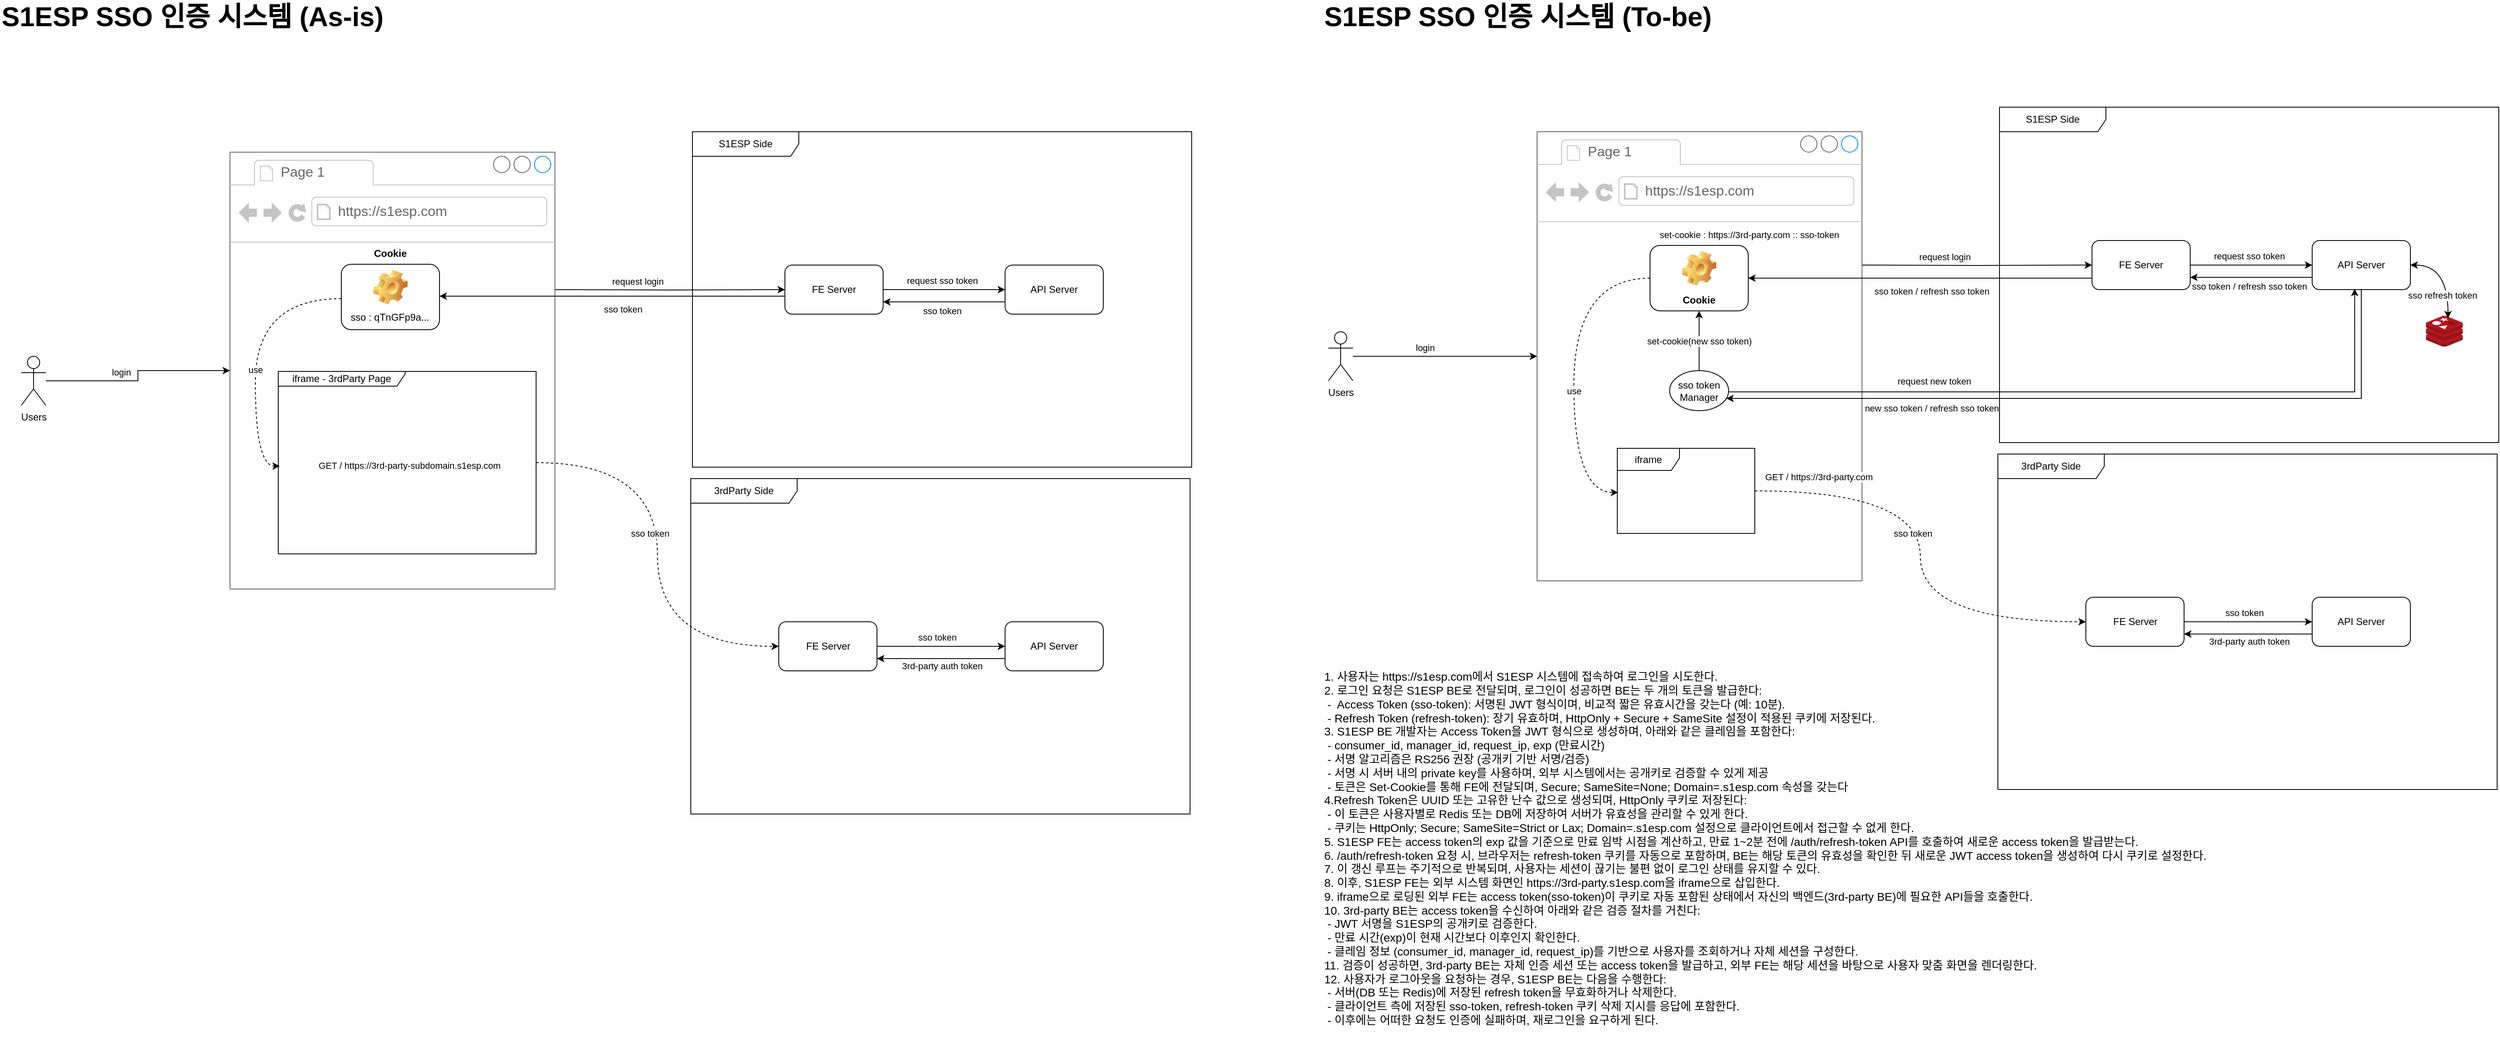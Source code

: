 <mxfile version="27.0.6">
  <diagram name="페이지-1" id="8mMjFByBqZ8wEZKrKUkN">
    <mxGraphModel dx="3322" dy="2395" grid="0" gridSize="10" guides="1" tooltips="1" connect="1" arrows="1" fold="1" page="1" pageScale="1" pageWidth="1600" pageHeight="1400" math="0" shadow="0">
      <root>
        <mxCell id="0" />
        <mxCell id="1" parent="0" />
        <mxCell id="QOJlggBWHbBiH2H2tHko-1" value="S1ESP Side" style="shape=umlFrame;whiteSpace=wrap;html=1;pointerEvents=0;width=130;height=30;" parent="1" vertex="1">
          <mxGeometry x="899" y="-1216" width="610" height="410" as="geometry" />
        </mxCell>
        <mxCell id="QOJlggBWHbBiH2H2tHko-2" value="3rdParty Side" style="shape=umlFrame;whiteSpace=wrap;html=1;pointerEvents=0;width=130;height=30;" parent="1" vertex="1">
          <mxGeometry x="897" y="-792" width="610" height="410" as="geometry" />
        </mxCell>
        <mxCell id="QOJlggBWHbBiH2H2tHko-6" style="edgeStyle=orthogonalEdgeStyle;rounded=0;orthogonalLoop=1;jettySize=auto;html=1;" parent="1" source="QOJlggBWHbBiH2H2tHko-3" target="QOJlggBWHbBiH2H2tHko-20" edge="1">
          <mxGeometry relative="1" as="geometry" />
        </mxCell>
        <mxCell id="QOJlggBWHbBiH2H2tHko-7" value="login" style="edgeLabel;html=1;align=center;verticalAlign=middle;resizable=0;points=[];" parent="QOJlggBWHbBiH2H2tHko-6" vertex="1" connectable="0">
          <mxGeometry x="-0.372" y="2" relative="1" as="geometry">
            <mxPoint x="17" y="-9" as="offset" />
          </mxGeometry>
        </mxCell>
        <mxCell id="QOJlggBWHbBiH2H2tHko-3" value="Users" style="shape=umlActor;verticalLabelPosition=bottom;verticalAlign=top;html=1;outlineConnect=0;" parent="1" vertex="1">
          <mxGeometry x="79" y="-941.5" width="30" height="60" as="geometry" />
        </mxCell>
        <mxCell id="QOJlggBWHbBiH2H2tHko-14" style="edgeStyle=orthogonalEdgeStyle;rounded=0;orthogonalLoop=1;jettySize=auto;html=1;entryX=1;entryY=0.75;entryDx=0;entryDy=0;exitX=0;exitY=0.75;exitDx=0;exitDy=0;" parent="1" source="QOJlggBWHbBiH2H2tHko-4" target="QOJlggBWHbBiH2H2tHko-5" edge="1">
          <mxGeometry relative="1" as="geometry" />
        </mxCell>
        <mxCell id="QOJlggBWHbBiH2H2tHko-15" value="sso token / refresh sso token" style="edgeLabel;html=1;align=center;verticalAlign=middle;resizable=0;points=[];" parent="QOJlggBWHbBiH2H2tHko-14" vertex="1" connectable="0">
          <mxGeometry x="0.06" y="2" relative="1" as="geometry">
            <mxPoint x="2" y="9" as="offset" />
          </mxGeometry>
        </mxCell>
        <mxCell id="QOJlggBWHbBiH2H2tHko-4" value="&lt;div&gt;&lt;span style=&quot;background-color: transparent; color: light-dark(rgb(0, 0, 0), rgb(255, 255, 255));&quot;&gt;API Server&lt;/span&gt;&lt;/div&gt;" style="rounded=1;whiteSpace=wrap;html=1;" parent="1" vertex="1">
          <mxGeometry x="1281" y="-1053" width="120" height="60" as="geometry" />
        </mxCell>
        <mxCell id="QOJlggBWHbBiH2H2tHko-8" style="edgeStyle=orthogonalEdgeStyle;rounded=0;orthogonalLoop=1;jettySize=auto;html=1;" parent="1" source="QOJlggBWHbBiH2H2tHko-5" target="QOJlggBWHbBiH2H2tHko-4" edge="1">
          <mxGeometry relative="1" as="geometry" />
        </mxCell>
        <mxCell id="QOJlggBWHbBiH2H2tHko-9" value="request sso token" style="edgeLabel;html=1;align=center;verticalAlign=middle;resizable=0;points=[];" parent="QOJlggBWHbBiH2H2tHko-8" vertex="1" connectable="0">
          <mxGeometry x="-0.223" relative="1" as="geometry">
            <mxPoint x="14" y="-11" as="offset" />
          </mxGeometry>
        </mxCell>
        <mxCell id="QOJlggBWHbBiH2H2tHko-5" value="FE Server" style="rounded=1;whiteSpace=wrap;html=1;" parent="1" vertex="1">
          <mxGeometry x="1012" y="-1053" width="120" height="60" as="geometry" />
        </mxCell>
        <mxCell id="QOJlggBWHbBiH2H2tHko-32" style="edgeStyle=orthogonalEdgeStyle;rounded=0;orthogonalLoop=1;jettySize=auto;html=1;" parent="1" source="QOJlggBWHbBiH2H2tHko-10" target="QOJlggBWHbBiH2H2tHko-11" edge="1">
          <mxGeometry relative="1" as="geometry" />
        </mxCell>
        <mxCell id="QOJlggBWHbBiH2H2tHko-35" value="sso token" style="edgeLabel;html=1;align=center;verticalAlign=middle;resizable=0;points=[];" parent="QOJlggBWHbBiH2H2tHko-32" vertex="1" connectable="0">
          <mxGeometry x="-0.119" y="1" relative="1" as="geometry">
            <mxPoint x="4" y="-10" as="offset" />
          </mxGeometry>
        </mxCell>
        <mxCell id="QOJlggBWHbBiH2H2tHko-10" value="FE Server" style="rounded=1;whiteSpace=wrap;html=1;" parent="1" vertex="1">
          <mxGeometry x="1004.5" y="-617" width="120" height="60" as="geometry" />
        </mxCell>
        <mxCell id="QOJlggBWHbBiH2H2tHko-36" style="edgeStyle=orthogonalEdgeStyle;rounded=0;orthogonalLoop=1;jettySize=auto;html=1;entryX=1;entryY=0.75;entryDx=0;entryDy=0;" parent="1" source="QOJlggBWHbBiH2H2tHko-11" target="QOJlggBWHbBiH2H2tHko-10" edge="1">
          <mxGeometry relative="1" as="geometry">
            <Array as="points">
              <mxPoint x="1247" y="-572" />
              <mxPoint x="1247" y="-572" />
            </Array>
          </mxGeometry>
        </mxCell>
        <mxCell id="QOJlggBWHbBiH2H2tHko-37" value="3rd-party auth token" style="edgeLabel;html=1;align=center;verticalAlign=middle;resizable=0;points=[];" parent="QOJlggBWHbBiH2H2tHko-36" vertex="1" connectable="0">
          <mxGeometry x="0.075" y="-4" relative="1" as="geometry">
            <mxPoint x="7" y="13" as="offset" />
          </mxGeometry>
        </mxCell>
        <mxCell id="QOJlggBWHbBiH2H2tHko-11" value="&lt;div&gt;&lt;span style=&quot;background-color: transparent; color: light-dark(rgb(0, 0, 0), rgb(255, 255, 255));&quot;&gt;API Server&lt;/span&gt;&lt;/div&gt;" style="rounded=1;whiteSpace=wrap;html=1;" parent="1" vertex="1">
          <mxGeometry x="1281" y="-617" width="120" height="60" as="geometry" />
        </mxCell>
        <mxCell id="QOJlggBWHbBiH2H2tHko-24" style="edgeStyle=orthogonalEdgeStyle;rounded=0;orthogonalLoop=1;jettySize=auto;html=1;" parent="1" target="QOJlggBWHbBiH2H2tHko-5" edge="1">
          <mxGeometry relative="1" as="geometry">
            <mxPoint x="727" y="-1023" as="sourcePoint" />
          </mxGeometry>
        </mxCell>
        <mxCell id="QOJlggBWHbBiH2H2tHko-59" value="request login" style="edgeLabel;html=1;align=center;verticalAlign=middle;resizable=0;points=[];" parent="QOJlggBWHbBiH2H2tHko-24" vertex="1" connectable="0">
          <mxGeometry x="-0.124" relative="1" as="geometry">
            <mxPoint x="-20" y="-11" as="offset" />
          </mxGeometry>
        </mxCell>
        <mxCell id="QOJlggBWHbBiH2H2tHko-20" value="" style="strokeWidth=1;shadow=0;dashed=0;align=center;html=1;shape=mxgraph.mockup.containers.browserWindow;rSize=0;strokeColor=#666666;strokeColor2=#008cff;strokeColor3=#c4c4c4;mainText=,;recursiveResize=0;" parent="1" vertex="1">
          <mxGeometry x="334" y="-1186" width="397" height="549" as="geometry" />
        </mxCell>
        <mxCell id="QOJlggBWHbBiH2H2tHko-21" value="Page 1" style="strokeWidth=1;shadow=0;dashed=0;align=center;html=1;shape=mxgraph.mockup.containers.anchor;fontSize=17;fontColor=#666666;align=left;whiteSpace=wrap;" parent="QOJlggBWHbBiH2H2tHko-20" vertex="1">
          <mxGeometry x="60" y="12" width="110" height="26" as="geometry" />
        </mxCell>
        <mxCell id="QOJlggBWHbBiH2H2tHko-22" value="https://s1esp.com" style="strokeWidth=1;shadow=0;dashed=0;align=center;html=1;shape=mxgraph.mockup.containers.anchor;rSize=0;fontSize=17;fontColor=#666666;align=left;" parent="QOJlggBWHbBiH2H2tHko-20" vertex="1">
          <mxGeometry x="130" y="60" width="250" height="26" as="geometry" />
        </mxCell>
        <mxCell id="QOJlggBWHbBiH2H2tHko-27" value="Cookie" style="label;whiteSpace=wrap;html=1;align=center;verticalAlign=bottom;spacingLeft=0;spacingBottom=4;imageAlign=center;imageVerticalAlign=top;image=img/clipart/Gear_128x128.png" parent="QOJlggBWHbBiH2H2tHko-20" vertex="1">
          <mxGeometry x="138" y="139" width="120" height="80" as="geometry" />
        </mxCell>
        <mxCell id="QOJlggBWHbBiH2H2tHko-28" value="iframe" style="shape=umlFrame;whiteSpace=wrap;html=1;pointerEvents=0;width=76;height=27;" parent="QOJlggBWHbBiH2H2tHko-20" vertex="1">
          <mxGeometry x="98" y="387" width="168" height="104" as="geometry" />
        </mxCell>
        <mxCell id="QOJlggBWHbBiH2H2tHko-63" value="set-cookie(new sso token)" style="edgeStyle=orthogonalEdgeStyle;rounded=0;orthogonalLoop=1;jettySize=auto;html=1;entryX=0.5;entryY=1;entryDx=0;entryDy=0;" parent="QOJlggBWHbBiH2H2tHko-20" source="QOJlggBWHbBiH2H2tHko-48" target="QOJlggBWHbBiH2H2tHko-27" edge="1">
          <mxGeometry relative="1" as="geometry" />
        </mxCell>
        <mxCell id="QOJlggBWHbBiH2H2tHko-48" value="sso token&lt;br&gt;Manager" style="ellipse;whiteSpace=wrap;html=1;" parent="QOJlggBWHbBiH2H2tHko-20" vertex="1">
          <mxGeometry x="162" y="292" width="72" height="49" as="geometry" />
        </mxCell>
        <mxCell id="QOJlggBWHbBiH2H2tHko-62" style="edgeStyle=orthogonalEdgeStyle;rounded=0;orthogonalLoop=1;jettySize=auto;html=1;exitX=0.5;exitY=1;exitDx=0;exitDy=0;" parent="QOJlggBWHbBiH2H2tHko-20" source="QOJlggBWHbBiH2H2tHko-48" target="QOJlggBWHbBiH2H2tHko-48" edge="1">
          <mxGeometry relative="1" as="geometry" />
        </mxCell>
        <mxCell id="QOJlggBWHbBiH2H2tHko-64" style="edgeStyle=orthogonalEdgeStyle;rounded=0;orthogonalLoop=1;jettySize=auto;html=1;entryX=0.006;entryY=0.519;entryDx=0;entryDy=0;entryPerimeter=0;curved=1;dashed=1;" parent="QOJlggBWHbBiH2H2tHko-20" source="QOJlggBWHbBiH2H2tHko-27" target="QOJlggBWHbBiH2H2tHko-28" edge="1">
          <mxGeometry relative="1" as="geometry">
            <Array as="points">
              <mxPoint x="45" y="179" />
              <mxPoint x="45" y="441" />
            </Array>
          </mxGeometry>
        </mxCell>
        <mxCell id="QOJlggBWHbBiH2H2tHko-65" value="use" style="edgeLabel;html=1;align=center;verticalAlign=middle;resizable=0;points=[];" parent="QOJlggBWHbBiH2H2tHko-64" vertex="1" connectable="0">
          <mxGeometry x="0.13" relative="1" as="geometry">
            <mxPoint as="offset" />
          </mxGeometry>
        </mxCell>
        <mxCell id="QOJlggBWHbBiH2H2tHko-25" style="edgeStyle=orthogonalEdgeStyle;rounded=0;orthogonalLoop=1;jettySize=auto;html=1;entryX=1;entryY=0.5;entryDx=0;entryDy=0;" parent="1" source="QOJlggBWHbBiH2H2tHko-5" target="QOJlggBWHbBiH2H2tHko-27" edge="1">
          <mxGeometry relative="1" as="geometry">
            <Array as="points">
              <mxPoint x="869" y="-1007" />
              <mxPoint x="869" y="-1007" />
            </Array>
          </mxGeometry>
        </mxCell>
        <mxCell id="QOJlggBWHbBiH2H2tHko-26" value="sso token / refresh sso token" style="edgeLabel;html=1;align=center;verticalAlign=middle;resizable=0;points=[];" parent="QOJlggBWHbBiH2H2tHko-25" vertex="1" connectable="0">
          <mxGeometry x="0.62" y="-1" relative="1" as="geometry">
            <mxPoint x="144" y="17" as="offset" />
          </mxGeometry>
        </mxCell>
        <mxCell id="QOJlggBWHbBiH2H2tHko-45" value="set-cookie : https://3rd-party.com :: sso-token" style="edgeLabel;html=1;align=center;verticalAlign=middle;resizable=0;points=[];" parent="QOJlggBWHbBiH2H2tHko-25" vertex="1" connectable="0">
          <mxGeometry x="0.631" y="1" relative="1" as="geometry">
            <mxPoint x="-77" y="-54" as="offset" />
          </mxGeometry>
        </mxCell>
        <mxCell id="QOJlggBWHbBiH2H2tHko-31" style="edgeStyle=orthogonalEdgeStyle;rounded=0;orthogonalLoop=1;jettySize=auto;html=1;entryX=0;entryY=0.5;entryDx=0;entryDy=0;curved=1;dashed=1;" parent="1" source="QOJlggBWHbBiH2H2tHko-28" target="QOJlggBWHbBiH2H2tHko-10" edge="1">
          <mxGeometry relative="1" as="geometry" />
        </mxCell>
        <mxCell id="QOJlggBWHbBiH2H2tHko-33" value="GET / https://3rd-party.com" style="edgeLabel;html=1;align=center;verticalAlign=middle;resizable=0;points=[];" parent="QOJlggBWHbBiH2H2tHko-31" vertex="1" connectable="0">
          <mxGeometry x="0.038" y="5" relative="1" as="geometry">
            <mxPoint x="-130" y="-108" as="offset" />
          </mxGeometry>
        </mxCell>
        <mxCell id="QOJlggBWHbBiH2H2tHko-67" value="sso token" style="edgeLabel;html=1;align=center;verticalAlign=middle;resizable=0;points=[];" parent="QOJlggBWHbBiH2H2tHko-31" vertex="1" connectable="0">
          <mxGeometry x="-0.101" y="-10" relative="1" as="geometry">
            <mxPoint as="offset" />
          </mxGeometry>
        </mxCell>
        <mxCell id="QOJlggBWHbBiH2H2tHko-42" value="" style="image;sketch=0;aspect=fixed;html=1;points=[];align=center;fontSize=12;image=img/lib/mscae/Cache_Redis_Product.svg;" parent="1" vertex="1">
          <mxGeometry x="1420" y="-961" width="45" height="37.8" as="geometry" />
        </mxCell>
        <mxCell id="QOJlggBWHbBiH2H2tHko-43" style="edgeStyle=orthogonalEdgeStyle;rounded=0;orthogonalLoop=1;jettySize=auto;html=1;entryX=0.6;entryY=0.079;entryDx=0;entryDy=0;entryPerimeter=0;curved=1;startArrow=classic;startFill=1;" parent="1" source="QOJlggBWHbBiH2H2tHko-4" target="QOJlggBWHbBiH2H2tHko-42" edge="1">
          <mxGeometry relative="1" as="geometry" />
        </mxCell>
        <mxCell id="QOJlggBWHbBiH2H2tHko-44" value="sso refresh token" style="edgeLabel;html=1;align=center;verticalAlign=middle;resizable=0;points=[];" parent="QOJlggBWHbBiH2H2tHko-43" vertex="1" connectable="0">
          <mxGeometry x="-0.441" y="-14" relative="1" as="geometry">
            <mxPoint x="8" y="23" as="offset" />
          </mxGeometry>
        </mxCell>
        <mxCell id="QOJlggBWHbBiH2H2tHko-52" style="edgeStyle=orthogonalEdgeStyle;rounded=0;orthogonalLoop=1;jettySize=auto;html=1;exitX=1;exitY=0.5;exitDx=0;exitDy=0;entryX=0.433;entryY=0.983;entryDx=0;entryDy=0;entryPerimeter=0;" parent="1" source="QOJlggBWHbBiH2H2tHko-48" target="QOJlggBWHbBiH2H2tHko-4" edge="1">
          <mxGeometry relative="1" as="geometry">
            <Array as="points">
              <mxPoint x="568" y="-868" />
              <mxPoint x="1333" y="-868" />
            </Array>
          </mxGeometry>
        </mxCell>
        <mxCell id="QOJlggBWHbBiH2H2tHko-53" value="request new token" style="edgeLabel;html=1;align=center;verticalAlign=middle;resizable=0;points=[];" parent="QOJlggBWHbBiH2H2tHko-52" vertex="1" connectable="0">
          <mxGeometry x="-0.231" y="3" relative="1" as="geometry">
            <mxPoint x="-91" y="-10" as="offset" />
          </mxGeometry>
        </mxCell>
        <mxCell id="QOJlggBWHbBiH2H2tHko-56" style="rounded=0;orthogonalLoop=1;jettySize=auto;html=1;startArrow=classic;startFill=1;endArrow=none;edgeStyle=orthogonalEdgeStyle;entryX=0.5;entryY=1;entryDx=0;entryDy=0;" parent="1" source="QOJlggBWHbBiH2H2tHko-48" target="QOJlggBWHbBiH2H2tHko-4" edge="1">
          <mxGeometry relative="1" as="geometry">
            <mxPoint x="1341" y="-993" as="targetPoint" />
            <Array as="points">
              <mxPoint x="1341" y="-860" />
            </Array>
          </mxGeometry>
        </mxCell>
        <mxCell id="QOJlggBWHbBiH2H2tHko-57" value="new sso token / refresh sso token" style="edgeLabel;html=1;align=center;verticalAlign=middle;resizable=0;points=[];" parent="QOJlggBWHbBiH2H2tHko-56" vertex="1" connectable="0">
          <mxGeometry x="-0.216" y="-1" relative="1" as="geometry">
            <mxPoint x="-106" y="11" as="offset" />
          </mxGeometry>
        </mxCell>
        <mxCell id="QOJlggBWHbBiH2H2tHko-66" value="&lt;div&gt;&lt;font style=&quot;font-size: 14px;&quot;&gt;1. 사용자는 https://s1esp.com에서 S1ESP 시스템에 접속하여 로그인을 시도한다.&lt;/font&gt;&lt;/div&gt;&lt;div&gt;&lt;span style=&quot;white-space: normal;&quot;&gt;&lt;font style=&quot;font-size: 14px;&quot;&gt;2. 로그인 요청은 S1ESP BE로 전달되며, 로그인이 성공하면 BE는 두 개의 토큰을 발급한다:&lt;/font&gt;&lt;/span&gt;&lt;/div&gt;&lt;div&gt;&lt;span style=&quot;white-space: normal;&quot;&gt;&lt;font style=&quot;font-size: 14px;&quot;&gt;&amp;nbsp;-&amp;nbsp; Access Token (sso-token): 서명된 JWT 형식이며, 비교적 짧은 유효시간을 갖는다 (예: 10분).&lt;/font&gt;&lt;/span&gt;&lt;/div&gt;&lt;div&gt;&lt;span style=&quot;white-space: normal;&quot;&gt;&lt;font style=&quot;font-size: 14px;&quot;&gt;&amp;nbsp;- Refresh Token (refresh-token): 장기 유효하며, HttpOnly + Secure + SameSite 설정이 적용된 쿠키에 저장된다.&lt;/font&gt;&lt;/span&gt;&lt;/div&gt;&lt;div&gt;&lt;span style=&quot;white-space: normal;&quot;&gt;&lt;font style=&quot;font-size: 14px;&quot;&gt;3. S1ESP BE 개발자는 Access Token을 JWT 형식으로 생성하며, 아래와 같은 클레임을 포함한다:&lt;/font&gt;&lt;/span&gt;&lt;/div&gt;&lt;div&gt;&lt;span style=&quot;white-space: normal;&quot;&gt;&lt;font style=&quot;font-size: 14px;&quot;&gt;&amp;nbsp;- consumer_id, manager_id, request_ip, exp (만료시간)&lt;/font&gt;&lt;/span&gt;&lt;/div&gt;&lt;div&gt;&lt;span style=&quot;white-space: normal;&quot;&gt;&lt;font style=&quot;font-size: 14px;&quot;&gt;&amp;nbsp;-&amp;nbsp;서명 알고리즘은 RS256 권장 (공개키 기반 서명/검증)&lt;/font&gt;&lt;/span&gt;&lt;/div&gt;&lt;div&gt;&lt;span style=&quot;white-space: normal;&quot;&gt;&lt;font style=&quot;font-size: 14px;&quot;&gt;&amp;nbsp;-&amp;nbsp;서명 시 서버 내의 private key를 사용하며, 외부 시스템에서는 공개키로 검증할 수 있게 제공&lt;/font&gt;&lt;/span&gt;&lt;/div&gt;&lt;div&gt;&lt;span style=&quot;white-space: normal;&quot;&gt;&lt;font style=&quot;font-size: 14px;&quot;&gt;&amp;nbsp;-&amp;nbsp;토큰은 Set-Cookie를 통해 FE에 전달되며, Secure; SameSite=None; Domain=.s1esp.com 속성을 갖는다&lt;/font&gt;&lt;/span&gt;&lt;/div&gt;&lt;div&gt;&lt;span style=&quot;white-space: normal;&quot;&gt;&lt;font style=&quot;font-size: 14px;&quot;&gt;4.Refresh Token은 UUID 또는 고유한 난수 값으로 생성되며, HttpOnly 쿠키로 저장된다:&lt;/font&gt;&lt;/span&gt;&lt;/div&gt;&lt;div&gt;&lt;span style=&quot;white-space: normal;&quot;&gt;&lt;font style=&quot;font-size: 14px;&quot;&gt;&amp;nbsp;- 이 토큰은 사용자별로 Redis 또는 DB에 저장하여 서버가 유효성을 관리할 수 있게 한다.&lt;/font&gt;&lt;/span&gt;&lt;/div&gt;&lt;div&gt;&lt;span style=&quot;white-space: normal;&quot;&gt;&lt;font style=&quot;font-size: 14px;&quot;&gt;&amp;nbsp;-&amp;nbsp;쿠키는 HttpOnly; Secure; SameSite=Strict or Lax; Domain=.s1esp.com 설정으로 클라이언트에서 접근할 수 없게 한다.&lt;/font&gt;&lt;/span&gt;&lt;/div&gt;&lt;div&gt;&lt;font style=&quot;font-size: 14px;&quot;&gt;&lt;span style=&quot;white-space: normal;&quot;&gt;5. S1ESP FE는 access token의 exp 값을 기준으로 만료 임박 시점을 계산하고,&amp;nbsp;&lt;/span&gt;&lt;span style=&quot;background-color: transparent; color: light-dark(rgb(0, 0, 0), rgb(255, 255, 255));&quot;&gt;만료 1~2분 전에 /auth/refresh-token API를 호출하여 새로운 access token을 발급받는다.&lt;/span&gt;&lt;/font&gt;&lt;/div&gt;&lt;div&gt;&lt;font style=&quot;font-size: 14px;&quot;&gt;&lt;span style=&quot;white-space: normal;&quot;&gt;6. /auth/refresh-token 요청 시, 브라우저는 refresh-token 쿠키를 자동으로 포함하며,&amp;nbsp;&lt;/span&gt;&lt;span style=&quot;background-color: transparent; color: light-dark(rgb(0, 0, 0), rgb(255, 255, 255));&quot;&gt;BE는 해당 토큰의 유효성을 확인한 뒤 새로운 JWT access token을 생성하여 다시 쿠키로 설정한다.&lt;/span&gt;&lt;/font&gt;&lt;/div&gt;&lt;div&gt;&lt;span style=&quot;white-space: normal;&quot;&gt;&lt;font style=&quot;font-size: 14px;&quot;&gt;7. 이 갱신 루프는 주기적으로 반복되며, 사용자는 세션이 끊기는 불편 없이 로그인 상태를 유지할 수 있다.&lt;/font&gt;&lt;/span&gt;&lt;/div&gt;&lt;div&gt;&lt;span style=&quot;white-space: normal;&quot;&gt;&lt;font style=&quot;font-size: 14px;&quot;&gt;8. 이후, S1ESP FE는 외부 시스템 화면인 https://3rd-party.s1esp.com을 iframe으로 삽입한다.&lt;/font&gt;&lt;/span&gt;&lt;/div&gt;&lt;div&gt;&lt;font style=&quot;font-size: 14px;&quot;&gt;&lt;span style=&quot;white-space: normal;&quot;&gt;9. iframe으로 로딩된 외부 FE는 access token(sso-token)이 쿠키로 자동 포함된 상태에서&amp;nbsp;&lt;/span&gt;&lt;span style=&quot;background-color: transparent; color: light-dark(rgb(0, 0, 0), rgb(255, 255, 255));&quot;&gt;자신의 백엔드(3rd-party BE)에 필요한 API들을 호출한다.&lt;/span&gt;&lt;/font&gt;&lt;/div&gt;&lt;div&gt;&lt;span style=&quot;white-space: normal;&quot;&gt;&lt;font style=&quot;font-size: 14px;&quot;&gt;10. 3rd-party BE는 access token을 수신하여 아래와 같은 검증 절차를 거친다:&lt;/font&gt;&lt;/span&gt;&lt;/div&gt;&lt;div&gt;&lt;span style=&quot;white-space: normal;&quot;&gt;&lt;font style=&quot;font-size: 14px;&quot;&gt;&amp;nbsp;- JWT 서명을 S1ESP의 공개키로 검증한다.&lt;/font&gt;&lt;/span&gt;&lt;/div&gt;&lt;div&gt;&lt;span style=&quot;white-space: normal;&quot;&gt;&lt;font style=&quot;font-size: 14px;&quot;&gt;&amp;nbsp;-&amp;nbsp;만료 시간(exp)이 현재 시간보다 이후인지 확인한다.&lt;/font&gt;&lt;/span&gt;&lt;/div&gt;&lt;div&gt;&lt;span style=&quot;white-space: normal;&quot;&gt;&lt;font style=&quot;font-size: 14px;&quot;&gt;&amp;nbsp;- 클레임 정보 (consumer_id, manager_id, request_ip)를 기반으로 사용자를 조회하거나 자체 세션을 구성한다.&lt;/font&gt;&lt;/span&gt;&lt;/div&gt;&lt;div&gt;&lt;font style=&quot;font-size: 14px;&quot;&gt;&lt;span style=&quot;white-space: normal;&quot;&gt;11. 검증이 성공하면, 3rd-party BE는 자체 인증 세션 또는 access token을 발급하고,&amp;nbsp;&lt;/span&gt;&lt;span style=&quot;background-color: transparent; color: light-dark(rgb(0, 0, 0), rgb(255, 255, 255));&quot;&gt;외부 FE는 해당 세션을 바탕으로 사용자 맞춤 화면을 렌더링한다.&lt;/span&gt;&lt;/font&gt;&lt;/div&gt;&lt;div&gt;&lt;span style=&quot;white-space: normal;&quot;&gt;&lt;font style=&quot;font-size: 14px;&quot;&gt;12. 사용자가 로그아웃을 요청하는 경우, S1ESP BE는 다음을 수행한다:&lt;/font&gt;&lt;/span&gt;&lt;/div&gt;&lt;div&gt;&lt;span style=&quot;white-space: normal;&quot;&gt;&lt;font style=&quot;font-size: 14px;&quot;&gt;&amp;nbsp;- 서버(DB 또는 Redis)에 저장된 refresh token을 무효화하거나 삭제한다.&lt;/font&gt;&lt;/span&gt;&lt;/div&gt;&lt;div&gt;&lt;span style=&quot;white-space: normal;&quot;&gt;&lt;font style=&quot;font-size: 14px;&quot;&gt;&amp;nbsp;-&amp;nbsp;클라이언트 측에 저장된 sso-token, refresh-token 쿠키 삭제 지시를 응답에 포함한다.&lt;/font&gt;&lt;/span&gt;&lt;/div&gt;&lt;div&gt;&lt;span style=&quot;white-space: normal;&quot;&gt;&lt;font style=&quot;font-size: 14px;&quot;&gt;&amp;nbsp;-&amp;nbsp;이후에는 어떠한 요청도 인증에 실패하며, 재로그인을 요구하게 된다.&lt;/font&gt;&lt;/span&gt;&lt;/div&gt;" style="text;html=1;align=left;verticalAlign=middle;whiteSpace=wrap;rounded=0;spacing=2;" parent="1" vertex="1">
          <mxGeometry x="72" y="-565" width="1083" height="509" as="geometry" />
        </mxCell>
        <mxCell id="QOJlggBWHbBiH2H2tHko-69" value="&lt;font style=&quot;font-size: 33px;&quot;&gt;S1ESP SSO 인증 시스템 (To-be)&lt;/font&gt;" style="text;strokeColor=none;fillColor=none;html=1;fontSize=24;fontStyle=1;verticalAlign=middle;align=left;" parent="1" vertex="1">
          <mxGeometry x="72" y="-1347" width="744" height="40" as="geometry" />
        </mxCell>
        <mxCell id="Om0WBh9pu-9xGTDmAmRc-1" value="S1ESP Side" style="shape=umlFrame;whiteSpace=wrap;html=1;pointerEvents=0;width=130;height=30;" vertex="1" parent="1">
          <mxGeometry x="-698" y="-1186" width="610" height="410" as="geometry" />
        </mxCell>
        <mxCell id="Om0WBh9pu-9xGTDmAmRc-2" value="3rdParty Side" style="shape=umlFrame;whiteSpace=wrap;html=1;pointerEvents=0;width=130;height=30;" vertex="1" parent="1">
          <mxGeometry x="-700" y="-762" width="610" height="410" as="geometry" />
        </mxCell>
        <mxCell id="Om0WBh9pu-9xGTDmAmRc-3" style="edgeStyle=orthogonalEdgeStyle;rounded=0;orthogonalLoop=1;jettySize=auto;html=1;" edge="1" parent="1" source="Om0WBh9pu-9xGTDmAmRc-5" target="Om0WBh9pu-9xGTDmAmRc-20">
          <mxGeometry relative="1" as="geometry" />
        </mxCell>
        <mxCell id="Om0WBh9pu-9xGTDmAmRc-4" value="login" style="edgeLabel;html=1;align=center;verticalAlign=middle;resizable=0;points=[];" vertex="1" connectable="0" parent="Om0WBh9pu-9xGTDmAmRc-3">
          <mxGeometry x="-0.372" y="2" relative="1" as="geometry">
            <mxPoint x="17" y="-9" as="offset" />
          </mxGeometry>
        </mxCell>
        <mxCell id="Om0WBh9pu-9xGTDmAmRc-5" value="Users" style="shape=umlActor;verticalLabelPosition=bottom;verticalAlign=top;html=1;outlineConnect=0;" vertex="1" parent="1">
          <mxGeometry x="-1518" y="-911.5" width="30" height="60" as="geometry" />
        </mxCell>
        <mxCell id="Om0WBh9pu-9xGTDmAmRc-6" style="edgeStyle=orthogonalEdgeStyle;rounded=0;orthogonalLoop=1;jettySize=auto;html=1;entryX=1;entryY=0.75;entryDx=0;entryDy=0;exitX=0;exitY=0.75;exitDx=0;exitDy=0;" edge="1" parent="1" source="Om0WBh9pu-9xGTDmAmRc-8" target="Om0WBh9pu-9xGTDmAmRc-11">
          <mxGeometry relative="1" as="geometry" />
        </mxCell>
        <mxCell id="Om0WBh9pu-9xGTDmAmRc-7" value="sso token" style="edgeLabel;html=1;align=center;verticalAlign=middle;resizable=0;points=[];" vertex="1" connectable="0" parent="Om0WBh9pu-9xGTDmAmRc-6">
          <mxGeometry x="0.06" y="2" relative="1" as="geometry">
            <mxPoint x="2" y="9" as="offset" />
          </mxGeometry>
        </mxCell>
        <mxCell id="Om0WBh9pu-9xGTDmAmRc-8" value="&lt;div&gt;&lt;span style=&quot;background-color: transparent; color: light-dark(rgb(0, 0, 0), rgb(255, 255, 255));&quot;&gt;API Server&lt;/span&gt;&lt;/div&gt;" style="rounded=1;whiteSpace=wrap;html=1;" vertex="1" parent="1">
          <mxGeometry x="-316" y="-1023" width="120" height="60" as="geometry" />
        </mxCell>
        <mxCell id="Om0WBh9pu-9xGTDmAmRc-9" style="edgeStyle=orthogonalEdgeStyle;rounded=0;orthogonalLoop=1;jettySize=auto;html=1;" edge="1" parent="1" source="Om0WBh9pu-9xGTDmAmRc-11" target="Om0WBh9pu-9xGTDmAmRc-8">
          <mxGeometry relative="1" as="geometry" />
        </mxCell>
        <mxCell id="Om0WBh9pu-9xGTDmAmRc-10" value="request sso token" style="edgeLabel;html=1;align=center;verticalAlign=middle;resizable=0;points=[];" vertex="1" connectable="0" parent="Om0WBh9pu-9xGTDmAmRc-9">
          <mxGeometry x="-0.223" relative="1" as="geometry">
            <mxPoint x="14" y="-11" as="offset" />
          </mxGeometry>
        </mxCell>
        <mxCell id="Om0WBh9pu-9xGTDmAmRc-11" value="FE Server" style="rounded=1;whiteSpace=wrap;html=1;" vertex="1" parent="1">
          <mxGeometry x="-585" y="-1023" width="120" height="60" as="geometry" />
        </mxCell>
        <mxCell id="Om0WBh9pu-9xGTDmAmRc-12" style="edgeStyle=orthogonalEdgeStyle;rounded=0;orthogonalLoop=1;jettySize=auto;html=1;" edge="1" parent="1" source="Om0WBh9pu-9xGTDmAmRc-14" target="Om0WBh9pu-9xGTDmAmRc-17">
          <mxGeometry relative="1" as="geometry" />
        </mxCell>
        <mxCell id="Om0WBh9pu-9xGTDmAmRc-13" value="sso token" style="edgeLabel;html=1;align=center;verticalAlign=middle;resizable=0;points=[];" vertex="1" connectable="0" parent="Om0WBh9pu-9xGTDmAmRc-12">
          <mxGeometry x="-0.119" y="1" relative="1" as="geometry">
            <mxPoint x="4" y="-10" as="offset" />
          </mxGeometry>
        </mxCell>
        <mxCell id="Om0WBh9pu-9xGTDmAmRc-14" value="FE Server" style="rounded=1;whiteSpace=wrap;html=1;" vertex="1" parent="1">
          <mxGeometry x="-592.5" y="-587" width="120" height="60" as="geometry" />
        </mxCell>
        <mxCell id="Om0WBh9pu-9xGTDmAmRc-15" style="edgeStyle=orthogonalEdgeStyle;rounded=0;orthogonalLoop=1;jettySize=auto;html=1;entryX=1;entryY=0.75;entryDx=0;entryDy=0;" edge="1" parent="1" source="Om0WBh9pu-9xGTDmAmRc-17" target="Om0WBh9pu-9xGTDmAmRc-14">
          <mxGeometry relative="1" as="geometry">
            <Array as="points">
              <mxPoint x="-350" y="-542" />
              <mxPoint x="-350" y="-542" />
            </Array>
          </mxGeometry>
        </mxCell>
        <mxCell id="Om0WBh9pu-9xGTDmAmRc-16" value="3rd-party auth token" style="edgeLabel;html=1;align=center;verticalAlign=middle;resizable=0;points=[];" vertex="1" connectable="0" parent="Om0WBh9pu-9xGTDmAmRc-15">
          <mxGeometry x="0.075" y="-4" relative="1" as="geometry">
            <mxPoint x="7" y="13" as="offset" />
          </mxGeometry>
        </mxCell>
        <mxCell id="Om0WBh9pu-9xGTDmAmRc-17" value="&lt;div&gt;&lt;span style=&quot;background-color: transparent; color: light-dark(rgb(0, 0, 0), rgb(255, 255, 255));&quot;&gt;API Server&lt;/span&gt;&lt;/div&gt;" style="rounded=1;whiteSpace=wrap;html=1;" vertex="1" parent="1">
          <mxGeometry x="-316" y="-587" width="120" height="60" as="geometry" />
        </mxCell>
        <mxCell id="Om0WBh9pu-9xGTDmAmRc-18" style="edgeStyle=orthogonalEdgeStyle;rounded=0;orthogonalLoop=1;jettySize=auto;html=1;" edge="1" parent="1" target="Om0WBh9pu-9xGTDmAmRc-11">
          <mxGeometry relative="1" as="geometry">
            <mxPoint x="-870" y="-993" as="sourcePoint" />
          </mxGeometry>
        </mxCell>
        <mxCell id="Om0WBh9pu-9xGTDmAmRc-19" value="request login" style="edgeLabel;html=1;align=center;verticalAlign=middle;resizable=0;points=[];" vertex="1" connectable="0" parent="Om0WBh9pu-9xGTDmAmRc-18">
          <mxGeometry x="-0.124" relative="1" as="geometry">
            <mxPoint x="-20" y="-11" as="offset" />
          </mxGeometry>
        </mxCell>
        <mxCell id="Om0WBh9pu-9xGTDmAmRc-20" value="" style="strokeWidth=1;shadow=0;dashed=0;align=center;html=1;shape=mxgraph.mockup.containers.browserWindow;rSize=0;strokeColor=#666666;strokeColor2=#008cff;strokeColor3=#c4c4c4;mainText=,;recursiveResize=0;" vertex="1" parent="1">
          <mxGeometry x="-1263" y="-1161" width="397" height="534" as="geometry" />
        </mxCell>
        <mxCell id="Om0WBh9pu-9xGTDmAmRc-23" value="Cookie" style="label;whiteSpace=wrap;html=1;align=center;verticalAlign=bottom;spacingLeft=0;spacingBottom=4;imageAlign=center;imageVerticalAlign=top;image=img/clipart/Gear_128x128.png;labelPosition=center;verticalLabelPosition=top;" vertex="1" parent="Om0WBh9pu-9xGTDmAmRc-20">
          <mxGeometry x="136" y="137" width="120" height="80" as="geometry" />
        </mxCell>
        <mxCell id="Om0WBh9pu-9xGTDmAmRc-21" value="Page 1" style="strokeWidth=1;shadow=0;dashed=0;align=center;html=1;shape=mxgraph.mockup.containers.anchor;fontSize=17;fontColor=#666666;align=left;whiteSpace=wrap;" vertex="1" parent="Om0WBh9pu-9xGTDmAmRc-20">
          <mxGeometry x="60" y="12" width="110" height="26" as="geometry" />
        </mxCell>
        <mxCell id="Om0WBh9pu-9xGTDmAmRc-22" value="https://s1esp.com" style="strokeWidth=1;shadow=0;dashed=0;align=center;html=1;shape=mxgraph.mockup.containers.anchor;rSize=0;fontSize=17;fontColor=#666666;align=left;" vertex="1" parent="Om0WBh9pu-9xGTDmAmRc-20">
          <mxGeometry x="130" y="60" width="250" height="26" as="geometry" />
        </mxCell>
        <mxCell id="Om0WBh9pu-9xGTDmAmRc-24" value="iframe - 3rdParty Page" style="shape=umlFrame;whiteSpace=wrap;html=1;pointerEvents=0;width=155;height=18;" vertex="1" parent="Om0WBh9pu-9xGTDmAmRc-20">
          <mxGeometry x="59" y="268" width="315" height="223" as="geometry" />
        </mxCell>
        <mxCell id="Om0WBh9pu-9xGTDmAmRc-27" style="edgeStyle=orthogonalEdgeStyle;rounded=0;orthogonalLoop=1;jettySize=auto;html=1;exitX=0.5;exitY=1;exitDx=0;exitDy=0;" edge="1" parent="Om0WBh9pu-9xGTDmAmRc-20">
          <mxGeometry relative="1" as="geometry">
            <mxPoint x="198.0" y="341.0" as="sourcePoint" />
            <mxPoint x="198.0" y="341.0" as="targetPoint" />
          </mxGeometry>
        </mxCell>
        <mxCell id="Om0WBh9pu-9xGTDmAmRc-28" style="edgeStyle=orthogonalEdgeStyle;rounded=0;orthogonalLoop=1;jettySize=auto;html=1;entryX=0.006;entryY=0.519;entryDx=0;entryDy=0;entryPerimeter=0;curved=1;dashed=1;" edge="1" parent="Om0WBh9pu-9xGTDmAmRc-20" source="Om0WBh9pu-9xGTDmAmRc-23" target="Om0WBh9pu-9xGTDmAmRc-24">
          <mxGeometry relative="1" as="geometry">
            <Array as="points">
              <mxPoint x="31" y="179" />
              <mxPoint x="31" y="384" />
            </Array>
          </mxGeometry>
        </mxCell>
        <mxCell id="Om0WBh9pu-9xGTDmAmRc-29" value="use" style="edgeLabel;html=1;align=center;verticalAlign=middle;resizable=0;points=[];" vertex="1" connectable="0" parent="Om0WBh9pu-9xGTDmAmRc-28">
          <mxGeometry x="0.13" relative="1" as="geometry">
            <mxPoint as="offset" />
          </mxGeometry>
        </mxCell>
        <mxCell id="Om0WBh9pu-9xGTDmAmRc-44" value="sso :&amp;nbsp;qTnGFp9a..." style="text;html=1;align=center;verticalAlign=middle;whiteSpace=wrap;rounded=0;" vertex="1" parent="Om0WBh9pu-9xGTDmAmRc-20">
          <mxGeometry x="142" y="187" width="107" height="30" as="geometry" />
        </mxCell>
        <mxCell id="Om0WBh9pu-9xGTDmAmRc-30" style="edgeStyle=orthogonalEdgeStyle;rounded=0;orthogonalLoop=1;jettySize=auto;html=1;" edge="1" parent="1" source="Om0WBh9pu-9xGTDmAmRc-11" target="Om0WBh9pu-9xGTDmAmRc-23">
          <mxGeometry relative="1" as="geometry">
            <Array as="points">
              <mxPoint x="-980" y="-985" />
              <mxPoint x="-980" y="-985" />
            </Array>
          </mxGeometry>
        </mxCell>
        <mxCell id="Om0WBh9pu-9xGTDmAmRc-31" value="sso token" style="edgeLabel;html=1;align=center;verticalAlign=middle;resizable=0;points=[];" vertex="1" connectable="0" parent="Om0WBh9pu-9xGTDmAmRc-30">
          <mxGeometry x="0.62" y="-1" relative="1" as="geometry">
            <mxPoint x="144" y="17" as="offset" />
          </mxGeometry>
        </mxCell>
        <mxCell id="Om0WBh9pu-9xGTDmAmRc-33" style="edgeStyle=orthogonalEdgeStyle;rounded=0;orthogonalLoop=1;jettySize=auto;html=1;entryX=0;entryY=0.5;entryDx=0;entryDy=0;curved=1;dashed=1;" edge="1" parent="1" source="Om0WBh9pu-9xGTDmAmRc-24" target="Om0WBh9pu-9xGTDmAmRc-14">
          <mxGeometry relative="1" as="geometry" />
        </mxCell>
        <mxCell id="Om0WBh9pu-9xGTDmAmRc-34" value="GET / https://3rd-party-subdomain.s1esp.com" style="edgeLabel;html=1;align=center;verticalAlign=middle;resizable=0;points=[];" vertex="1" connectable="0" parent="Om0WBh9pu-9xGTDmAmRc-33">
          <mxGeometry x="0.038" y="5" relative="1" as="geometry">
            <mxPoint x="-309" y="-119" as="offset" />
          </mxGeometry>
        </mxCell>
        <mxCell id="Om0WBh9pu-9xGTDmAmRc-35" value="sso token" style="edgeLabel;html=1;align=center;verticalAlign=middle;resizable=0;points=[];" vertex="1" connectable="0" parent="Om0WBh9pu-9xGTDmAmRc-33">
          <mxGeometry x="-0.101" y="-10" relative="1" as="geometry">
            <mxPoint as="offset" />
          </mxGeometry>
        </mxCell>
        <mxCell id="Om0WBh9pu-9xGTDmAmRc-43" value="&lt;font style=&quot;font-size: 33px;&quot;&gt;S1ESP SSO 인증 시스템 (As-is)&lt;/font&gt;" style="text;strokeColor=none;fillColor=none;html=1;fontSize=24;fontStyle=1;verticalAlign=middle;align=left;" vertex="1" parent="1">
          <mxGeometry x="-1544" y="-1347" width="744" height="40" as="geometry" />
        </mxCell>
      </root>
    </mxGraphModel>
  </diagram>
</mxfile>
